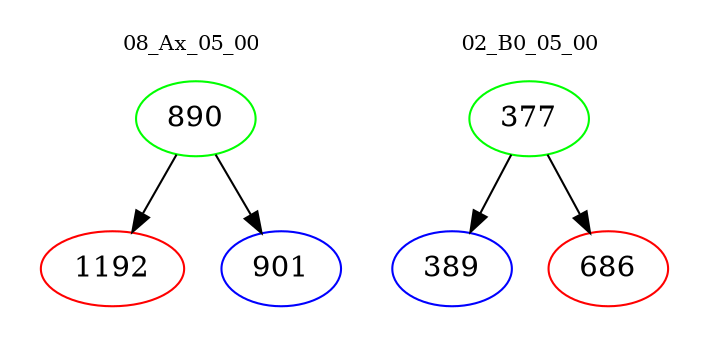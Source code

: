 digraph{
subgraph cluster_0 {
color = white
label = "08_Ax_05_00";
fontsize=10;
T0_890 [label="890", color="green"]
T0_890 -> T0_1192 [color="black"]
T0_1192 [label="1192", color="red"]
T0_890 -> T0_901 [color="black"]
T0_901 [label="901", color="blue"]
}
subgraph cluster_1 {
color = white
label = "02_B0_05_00";
fontsize=10;
T1_377 [label="377", color="green"]
T1_377 -> T1_389 [color="black"]
T1_389 [label="389", color="blue"]
T1_377 -> T1_686 [color="black"]
T1_686 [label="686", color="red"]
}
}
